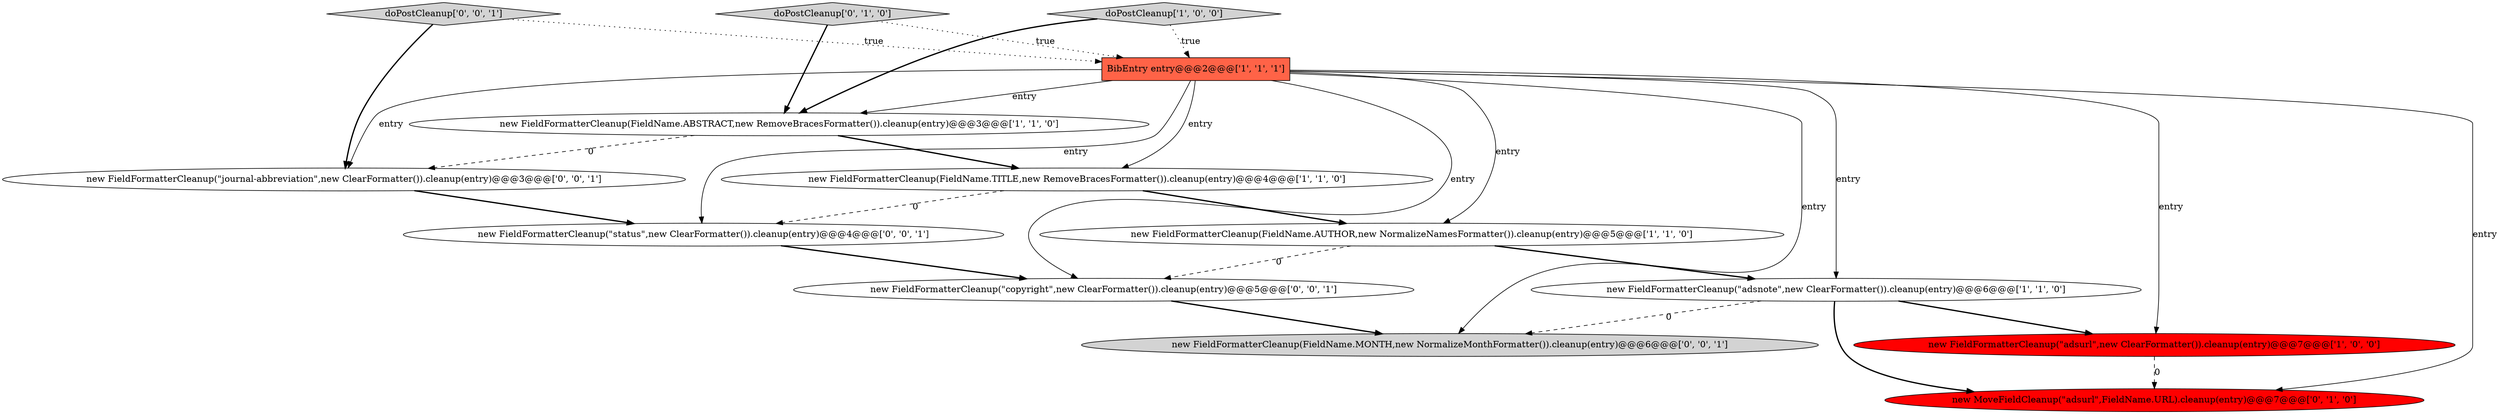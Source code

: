 digraph {
6 [style = filled, label = "new FieldFormatterCleanup(FieldName.ABSTRACT,new RemoveBracesFormatter()).cleanup(entry)@@@3@@@['1', '1', '0']", fillcolor = white, shape = ellipse image = "AAA0AAABBB1BBB"];
2 [style = filled, label = "new FieldFormatterCleanup(\"adsurl\",new ClearFormatter()).cleanup(entry)@@@7@@@['1', '0', '0']", fillcolor = red, shape = ellipse image = "AAA1AAABBB1BBB"];
0 [style = filled, label = "doPostCleanup['1', '0', '0']", fillcolor = lightgray, shape = diamond image = "AAA0AAABBB1BBB"];
4 [style = filled, label = "new FieldFormatterCleanup(FieldName.AUTHOR,new NormalizeNamesFormatter()).cleanup(entry)@@@5@@@['1', '1', '0']", fillcolor = white, shape = ellipse image = "AAA0AAABBB1BBB"];
10 [style = filled, label = "doPostCleanup['0', '0', '1']", fillcolor = lightgray, shape = diamond image = "AAA0AAABBB3BBB"];
13 [style = filled, label = "new FieldFormatterCleanup(\"status\",new ClearFormatter()).cleanup(entry)@@@4@@@['0', '0', '1']", fillcolor = white, shape = ellipse image = "AAA0AAABBB3BBB"];
5 [style = filled, label = "new FieldFormatterCleanup(\"adsnote\",new ClearFormatter()).cleanup(entry)@@@6@@@['1', '1', '0']", fillcolor = white, shape = ellipse image = "AAA0AAABBB1BBB"];
1 [style = filled, label = "BibEntry entry@@@2@@@['1', '1', '1']", fillcolor = tomato, shape = box image = "AAA0AAABBB1BBB"];
9 [style = filled, label = "new FieldFormatterCleanup(\"journal-abbreviation\",new ClearFormatter()).cleanup(entry)@@@3@@@['0', '0', '1']", fillcolor = white, shape = ellipse image = "AAA0AAABBB3BBB"];
8 [style = filled, label = "doPostCleanup['0', '1', '0']", fillcolor = lightgray, shape = diamond image = "AAA0AAABBB2BBB"];
7 [style = filled, label = "new MoveFieldCleanup(\"adsurl\",FieldName.URL).cleanup(entry)@@@7@@@['0', '1', '0']", fillcolor = red, shape = ellipse image = "AAA1AAABBB2BBB"];
11 [style = filled, label = "new FieldFormatterCleanup(\"copyright\",new ClearFormatter()).cleanup(entry)@@@5@@@['0', '0', '1']", fillcolor = white, shape = ellipse image = "AAA0AAABBB3BBB"];
12 [style = filled, label = "new FieldFormatterCleanup(FieldName.MONTH,new NormalizeMonthFormatter()).cleanup(entry)@@@6@@@['0', '0', '1']", fillcolor = lightgray, shape = ellipse image = "AAA0AAABBB3BBB"];
3 [style = filled, label = "new FieldFormatterCleanup(FieldName.TITLE,new RemoveBracesFormatter()).cleanup(entry)@@@4@@@['1', '1', '0']", fillcolor = white, shape = ellipse image = "AAA0AAABBB1BBB"];
6->3 [style = bold, label=""];
5->12 [style = dashed, label="0"];
1->5 [style = solid, label="entry"];
1->11 [style = solid, label="entry"];
0->6 [style = bold, label=""];
1->7 [style = solid, label="entry"];
6->9 [style = dashed, label="0"];
1->4 [style = solid, label="entry"];
1->13 [style = solid, label="entry"];
8->6 [style = bold, label=""];
11->12 [style = bold, label=""];
2->7 [style = dashed, label="0"];
3->13 [style = dashed, label="0"];
3->4 [style = bold, label=""];
13->11 [style = bold, label=""];
1->12 [style = solid, label="entry"];
8->1 [style = dotted, label="true"];
5->2 [style = bold, label=""];
1->2 [style = solid, label="entry"];
1->9 [style = solid, label="entry"];
1->6 [style = solid, label="entry"];
5->7 [style = bold, label=""];
1->3 [style = solid, label="entry"];
10->9 [style = bold, label=""];
10->1 [style = dotted, label="true"];
4->11 [style = dashed, label="0"];
4->5 [style = bold, label=""];
0->1 [style = dotted, label="true"];
9->13 [style = bold, label=""];
}

